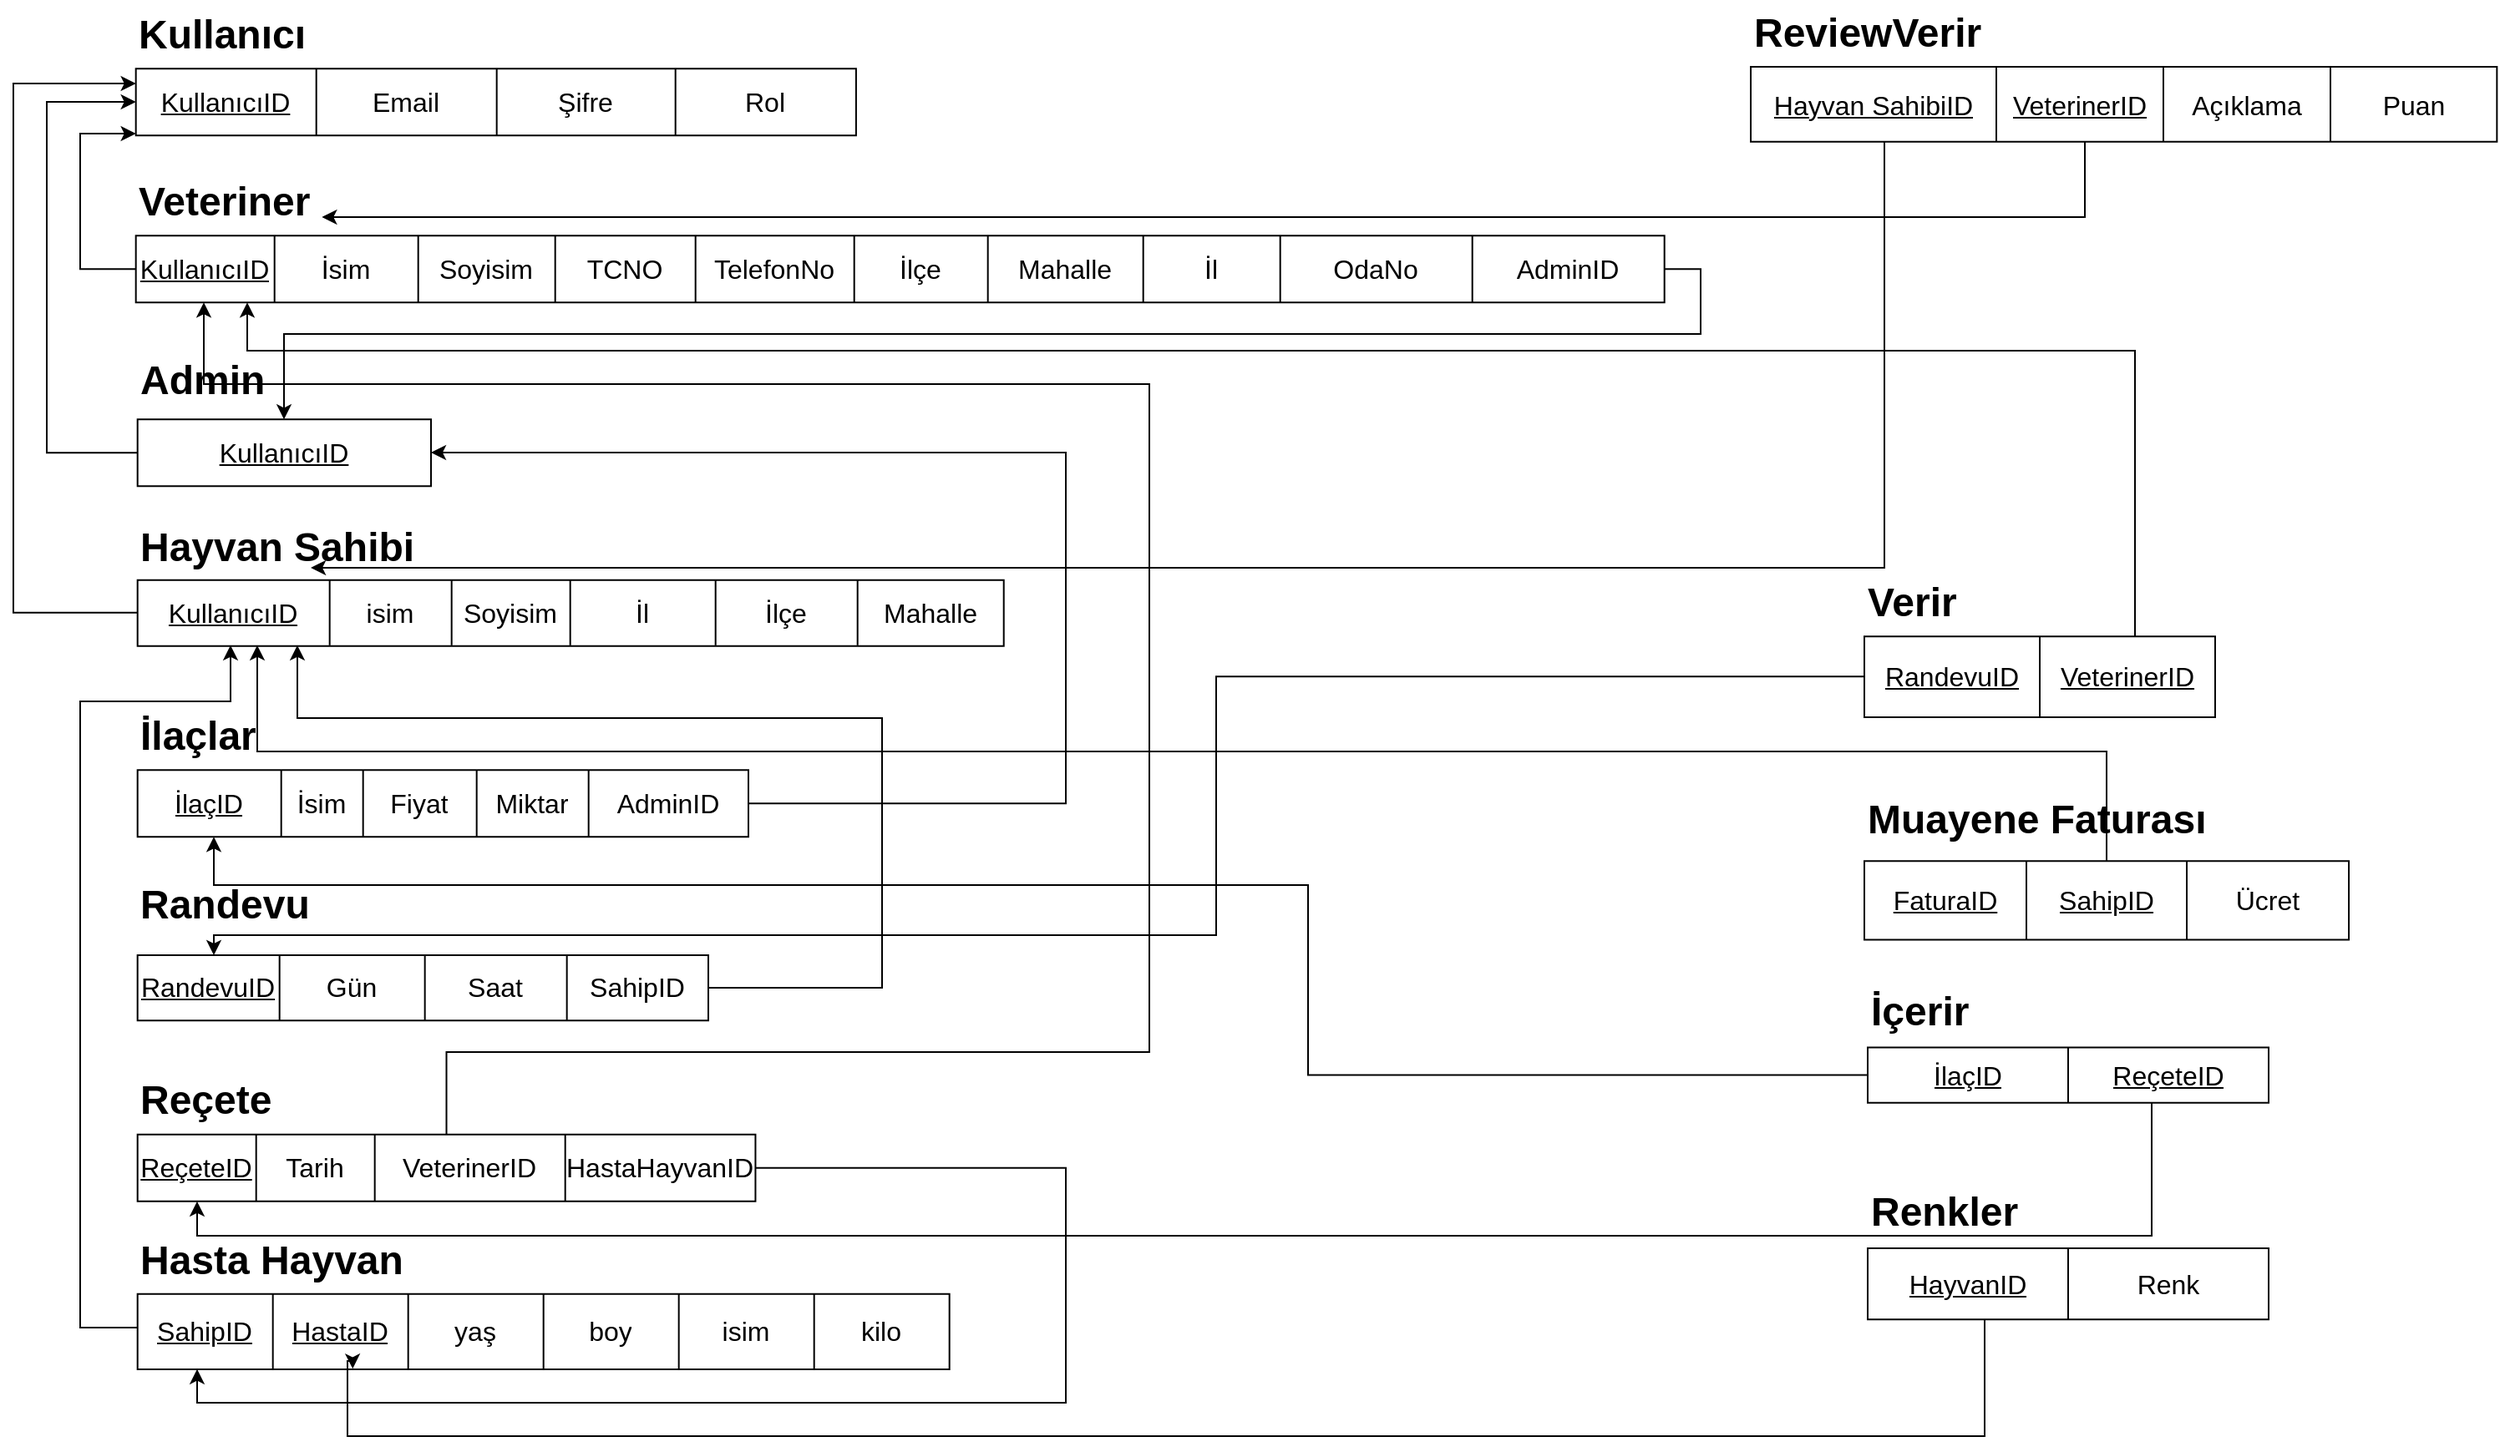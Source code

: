 <mxfile version="24.6.4" type="device">
  <diagram name="Page-1" id="bV3ABZLD8Nov0vPXQ2AV">
    <mxGraphModel dx="6135" dy="835" grid="1" gridSize="10" guides="1" tooltips="1" connect="1" arrows="1" fold="1" page="1" pageScale="1" pageWidth="850" pageHeight="1100" math="0" shadow="0">
      <root>
        <mxCell id="0" />
        <mxCell id="1" parent="0" />
        <mxCell id="e2-MM5e5g2effqJGtoSD-115" value="" style="group" vertex="1" connectable="0" parent="1">
          <mxGeometry x="-1656.66" y="1311.14" width="970" height="80" as="geometry" />
        </mxCell>
        <mxCell id="e2-MM5e5g2effqJGtoSD-116" value="" style="shape=table;startSize=0;container=1;collapsible=0;childLayout=tableLayout;fontSize=16;" vertex="1" parent="e2-MM5e5g2effqJGtoSD-115">
          <mxGeometry y="40" width="431.111" height="40" as="geometry" />
        </mxCell>
        <mxCell id="e2-MM5e5g2effqJGtoSD-117" value="" style="shape=tableRow;horizontal=0;startSize=0;swimlaneHead=0;swimlaneBody=0;strokeColor=inherit;top=0;left=0;bottom=0;right=0;collapsible=0;dropTarget=0;fillColor=none;points=[[0,0.5],[1,0.5]];portConstraint=eastwest;fontSize=16;" vertex="1" parent="e2-MM5e5g2effqJGtoSD-116">
          <mxGeometry width="431.111" height="40" as="geometry" />
        </mxCell>
        <mxCell id="e2-MM5e5g2effqJGtoSD-118" value="&lt;font size=&quot;1&quot;&gt;&lt;span style=&quot;text-decoration-line: underline; font-size: 16px;&quot;&gt;KullanıcıID&lt;/span&gt;&lt;/font&gt;" style="shape=partialRectangle;html=1;whiteSpace=wrap;connectable=0;strokeColor=inherit;overflow=hidden;fillColor=none;top=0;left=0;bottom=0;right=0;pointerEvents=1;fontSize=16;" vertex="1" parent="e2-MM5e5g2effqJGtoSD-117">
          <mxGeometry width="108" height="40" as="geometry">
            <mxRectangle width="108" height="40" as="alternateBounds" />
          </mxGeometry>
        </mxCell>
        <mxCell id="e2-MM5e5g2effqJGtoSD-119" value="&lt;font style=&quot;font-size: 16px;&quot;&gt;Email&lt;/font&gt;" style="shape=partialRectangle;html=1;whiteSpace=wrap;connectable=0;strokeColor=inherit;overflow=hidden;fillColor=none;top=0;left=0;bottom=0;right=0;pointerEvents=1;fontSize=16;" vertex="1" parent="e2-MM5e5g2effqJGtoSD-117">
          <mxGeometry x="108" width="108" height="40" as="geometry">
            <mxRectangle width="108" height="40" as="alternateBounds" />
          </mxGeometry>
        </mxCell>
        <mxCell id="e2-MM5e5g2effqJGtoSD-120" value="&lt;font style=&quot;font-size: 16px;&quot;&gt;Şifre&lt;/font&gt;" style="shape=partialRectangle;html=1;whiteSpace=wrap;connectable=0;strokeColor=inherit;overflow=hidden;fillColor=none;top=0;left=0;bottom=0;right=0;pointerEvents=1;fontSize=16;" vertex="1" parent="e2-MM5e5g2effqJGtoSD-117">
          <mxGeometry x="216" width="107" height="40" as="geometry">
            <mxRectangle width="107" height="40" as="alternateBounds" />
          </mxGeometry>
        </mxCell>
        <mxCell id="e2-MM5e5g2effqJGtoSD-121" value="&lt;font style=&quot;font-size: 16px;&quot;&gt;Rol&lt;/font&gt;" style="shape=partialRectangle;html=1;whiteSpace=wrap;connectable=0;strokeColor=inherit;overflow=hidden;fillColor=none;top=0;left=0;bottom=0;right=0;pointerEvents=1;fontSize=16;" vertex="1" parent="e2-MM5e5g2effqJGtoSD-117">
          <mxGeometry x="323" width="108" height="40" as="geometry">
            <mxRectangle width="108" height="40" as="alternateBounds" />
          </mxGeometry>
        </mxCell>
        <mxCell id="e2-MM5e5g2effqJGtoSD-122" value="Kullanıcı" style="text;strokeColor=none;fillColor=none;html=1;fontSize=24;fontStyle=1;verticalAlign=middle;align=left;" vertex="1" parent="e2-MM5e5g2effqJGtoSD-115">
          <mxGeometry width="179.63" height="40" as="geometry" />
        </mxCell>
        <mxCell id="e2-MM5e5g2effqJGtoSD-123" value="" style="group" vertex="1" connectable="0" parent="1">
          <mxGeometry x="-1655.66" y="1618" width="560" height="88.73" as="geometry" />
        </mxCell>
        <mxCell id="e2-MM5e5g2effqJGtoSD-124" value="" style="shape=table;startSize=0;container=1;collapsible=0;childLayout=tableLayout;fontSize=16;" vertex="1" parent="e2-MM5e5g2effqJGtoSD-123">
          <mxGeometry y="39.436" width="518.519" height="39.436" as="geometry" />
        </mxCell>
        <mxCell id="e2-MM5e5g2effqJGtoSD-125" value="" style="shape=tableRow;horizontal=0;startSize=0;swimlaneHead=0;swimlaneBody=0;strokeColor=inherit;top=0;left=0;bottom=0;right=0;collapsible=0;dropTarget=0;fillColor=none;points=[[0,0.5],[1,0.5]];portConstraint=eastwest;fontSize=16;" vertex="1" parent="e2-MM5e5g2effqJGtoSD-124">
          <mxGeometry width="518.519" height="39" as="geometry" />
        </mxCell>
        <mxCell id="e2-MM5e5g2effqJGtoSD-126" value="&lt;u&gt;KullanıcıID&lt;/u&gt;" style="shape=partialRectangle;html=1;whiteSpace=wrap;connectable=0;strokeColor=inherit;overflow=hidden;fillColor=none;top=0;left=0;bottom=0;right=0;pointerEvents=1;fontSize=16;" vertex="1" parent="e2-MM5e5g2effqJGtoSD-125">
          <mxGeometry width="115" height="39" as="geometry">
            <mxRectangle width="115" height="39" as="alternateBounds" />
          </mxGeometry>
        </mxCell>
        <mxCell id="e2-MM5e5g2effqJGtoSD-127" value="isim" style="shape=partialRectangle;html=1;whiteSpace=wrap;connectable=0;strokeColor=inherit;overflow=hidden;fillColor=none;top=0;left=0;bottom=0;right=0;pointerEvents=1;fontSize=16;" vertex="1" parent="e2-MM5e5g2effqJGtoSD-125">
          <mxGeometry x="115" width="73" height="39" as="geometry">
            <mxRectangle width="73" height="39" as="alternateBounds" />
          </mxGeometry>
        </mxCell>
        <mxCell id="e2-MM5e5g2effqJGtoSD-128" value="Soyisim" style="shape=partialRectangle;html=1;whiteSpace=wrap;connectable=0;strokeColor=inherit;overflow=hidden;fillColor=none;top=0;left=0;bottom=0;right=0;pointerEvents=1;fontSize=16;" vertex="1" parent="e2-MM5e5g2effqJGtoSD-125">
          <mxGeometry x="188" width="71" height="39" as="geometry">
            <mxRectangle width="71" height="39" as="alternateBounds" />
          </mxGeometry>
        </mxCell>
        <mxCell id="e2-MM5e5g2effqJGtoSD-129" value="İl" style="shape=partialRectangle;html=1;whiteSpace=wrap;connectable=0;strokeColor=inherit;overflow=hidden;fillColor=none;top=0;left=0;bottom=0;right=0;pointerEvents=1;fontSize=16;" vertex="1" parent="e2-MM5e5g2effqJGtoSD-125">
          <mxGeometry x="259" width="87" height="39" as="geometry">
            <mxRectangle width="87" height="39" as="alternateBounds" />
          </mxGeometry>
        </mxCell>
        <mxCell id="e2-MM5e5g2effqJGtoSD-130" value="İlçe" style="shape=partialRectangle;html=1;whiteSpace=wrap;connectable=0;strokeColor=inherit;overflow=hidden;fillColor=none;top=0;left=0;bottom=0;right=0;pointerEvents=1;fontSize=16;" vertex="1" parent="e2-MM5e5g2effqJGtoSD-125">
          <mxGeometry x="346" width="85" height="39" as="geometry">
            <mxRectangle width="85" height="39" as="alternateBounds" />
          </mxGeometry>
        </mxCell>
        <mxCell id="e2-MM5e5g2effqJGtoSD-131" value="Mahalle" style="shape=partialRectangle;html=1;whiteSpace=wrap;connectable=0;strokeColor=inherit;overflow=hidden;fillColor=none;top=0;left=0;bottom=0;right=0;pointerEvents=1;fontSize=16;" vertex="1" parent="e2-MM5e5g2effqJGtoSD-125">
          <mxGeometry x="431" width="88" height="39" as="geometry">
            <mxRectangle width="88" height="39" as="alternateBounds" />
          </mxGeometry>
        </mxCell>
        <mxCell id="e2-MM5e5g2effqJGtoSD-132" value="Hayvan Sahibi" style="text;strokeColor=none;fillColor=none;html=1;fontSize=24;fontStyle=1;verticalAlign=middle;align=left;" vertex="1" parent="e2-MM5e5g2effqJGtoSD-123">
          <mxGeometry width="103.704" height="39.436" as="geometry" />
        </mxCell>
        <mxCell id="e2-MM5e5g2effqJGtoSD-133" value="" style="group" vertex="1" connectable="0" parent="1">
          <mxGeometry x="-1656.66" y="1441.14" width="800" height="90" as="geometry" />
        </mxCell>
        <mxCell id="e2-MM5e5g2effqJGtoSD-134" value="" style="shape=table;startSize=0;container=1;collapsible=0;childLayout=tableLayout;fontSize=16;" vertex="1" parent="e2-MM5e5g2effqJGtoSD-133">
          <mxGeometry y="10" width="915" height="40" as="geometry" />
        </mxCell>
        <mxCell id="e2-MM5e5g2effqJGtoSD-135" value="" style="shape=tableRow;horizontal=0;startSize=0;swimlaneHead=0;swimlaneBody=0;strokeColor=inherit;top=0;left=0;bottom=0;right=0;collapsible=0;dropTarget=0;fillColor=none;points=[[0,0.5],[1,0.5]];portConstraint=eastwest;fontSize=16;" vertex="1" parent="e2-MM5e5g2effqJGtoSD-134">
          <mxGeometry width="915" height="40" as="geometry" />
        </mxCell>
        <mxCell id="e2-MM5e5g2effqJGtoSD-136" value="&lt;u&gt;KullanıcıID&lt;/u&gt;" style="shape=partialRectangle;html=1;whiteSpace=wrap;connectable=0;strokeColor=inherit;overflow=hidden;fillColor=none;top=0;left=0;bottom=0;right=0;pointerEvents=1;fontSize=16;" vertex="1" parent="e2-MM5e5g2effqJGtoSD-135">
          <mxGeometry width="83" height="40" as="geometry">
            <mxRectangle width="83" height="40" as="alternateBounds" />
          </mxGeometry>
        </mxCell>
        <mxCell id="e2-MM5e5g2effqJGtoSD-137" value="İsim" style="shape=partialRectangle;html=1;whiteSpace=wrap;connectable=0;strokeColor=inherit;overflow=hidden;fillColor=none;top=0;left=0;bottom=0;right=0;pointerEvents=1;fontSize=16;" vertex="1" parent="e2-MM5e5g2effqJGtoSD-135">
          <mxGeometry x="83" width="86" height="40" as="geometry">
            <mxRectangle width="86" height="40" as="alternateBounds" />
          </mxGeometry>
        </mxCell>
        <mxCell id="e2-MM5e5g2effqJGtoSD-138" value="Soyisim" style="shape=partialRectangle;html=1;whiteSpace=wrap;connectable=0;strokeColor=inherit;overflow=hidden;fillColor=none;top=0;left=0;bottom=0;right=0;pointerEvents=1;fontSize=16;" vertex="1" parent="e2-MM5e5g2effqJGtoSD-135">
          <mxGeometry x="169" width="82" height="40" as="geometry">
            <mxRectangle width="82" height="40" as="alternateBounds" />
          </mxGeometry>
        </mxCell>
        <mxCell id="e2-MM5e5g2effqJGtoSD-139" value="TCNO" style="shape=partialRectangle;html=1;whiteSpace=wrap;connectable=0;strokeColor=inherit;overflow=hidden;fillColor=none;top=0;left=0;bottom=0;right=0;pointerEvents=1;fontSize=16;" vertex="1" parent="e2-MM5e5g2effqJGtoSD-135">
          <mxGeometry x="251" width="84" height="40" as="geometry">
            <mxRectangle width="84" height="40" as="alternateBounds" />
          </mxGeometry>
        </mxCell>
        <mxCell id="e2-MM5e5g2effqJGtoSD-140" value="TelefonNo" style="shape=partialRectangle;html=1;whiteSpace=wrap;connectable=0;strokeColor=inherit;overflow=hidden;fillColor=none;top=0;left=0;bottom=0;right=0;pointerEvents=1;fontSize=16;" vertex="1" parent="e2-MM5e5g2effqJGtoSD-135">
          <mxGeometry x="335" width="95" height="40" as="geometry">
            <mxRectangle width="95" height="40" as="alternateBounds" />
          </mxGeometry>
        </mxCell>
        <mxCell id="e2-MM5e5g2effqJGtoSD-141" value="İlçe" style="shape=partialRectangle;html=1;whiteSpace=wrap;connectable=0;strokeColor=inherit;overflow=hidden;fillColor=none;top=0;left=0;bottom=0;right=0;pointerEvents=1;fontSize=16;" vertex="1" parent="e2-MM5e5g2effqJGtoSD-135">
          <mxGeometry x="430" width="80" height="40" as="geometry">
            <mxRectangle width="80" height="40" as="alternateBounds" />
          </mxGeometry>
        </mxCell>
        <mxCell id="e2-MM5e5g2effqJGtoSD-142" value="Mahalle" style="shape=partialRectangle;html=1;whiteSpace=wrap;connectable=0;strokeColor=inherit;overflow=hidden;fillColor=none;top=0;left=0;bottom=0;right=0;pointerEvents=1;fontSize=16;" vertex="1" parent="e2-MM5e5g2effqJGtoSD-135">
          <mxGeometry x="510" width="93" height="40" as="geometry">
            <mxRectangle width="93" height="40" as="alternateBounds" />
          </mxGeometry>
        </mxCell>
        <mxCell id="e2-MM5e5g2effqJGtoSD-143" value="İl" style="shape=partialRectangle;html=1;whiteSpace=wrap;connectable=0;strokeColor=inherit;overflow=hidden;fillColor=none;top=0;left=0;bottom=0;right=0;pointerEvents=1;fontSize=16;" vertex="1" parent="e2-MM5e5g2effqJGtoSD-135">
          <mxGeometry x="603" width="82" height="40" as="geometry">
            <mxRectangle width="82" height="40" as="alternateBounds" />
          </mxGeometry>
        </mxCell>
        <mxCell id="e2-MM5e5g2effqJGtoSD-144" value="OdaNo" style="shape=partialRectangle;html=1;whiteSpace=wrap;connectable=0;strokeColor=inherit;overflow=hidden;fillColor=none;top=0;left=0;bottom=0;right=0;pointerEvents=1;fontSize=16;" vertex="1" parent="e2-MM5e5g2effqJGtoSD-135">
          <mxGeometry x="685" width="115" height="40" as="geometry">
            <mxRectangle width="115" height="40" as="alternateBounds" />
          </mxGeometry>
        </mxCell>
        <mxCell id="e2-MM5e5g2effqJGtoSD-145" value="AdminID" style="shape=partialRectangle;html=1;whiteSpace=wrap;connectable=0;strokeColor=inherit;overflow=hidden;fillColor=none;top=0;left=0;bottom=0;right=0;pointerEvents=1;fontSize=16;" vertex="1" parent="e2-MM5e5g2effqJGtoSD-135">
          <mxGeometry x="800" width="115" height="40" as="geometry">
            <mxRectangle width="115" height="40" as="alternateBounds" />
          </mxGeometry>
        </mxCell>
        <mxCell id="e2-MM5e5g2effqJGtoSD-146" value="Veteriner" style="text;strokeColor=none;fillColor=none;html=1;fontSize=24;fontStyle=1;verticalAlign=middle;align=left;" vertex="1" parent="e2-MM5e5g2effqJGtoSD-133">
          <mxGeometry y="-30" width="111.335" height="40" as="geometry" />
        </mxCell>
        <mxCell id="e2-MM5e5g2effqJGtoSD-147" value="" style="shape=table;startSize=0;container=1;collapsible=0;childLayout=tableLayout;fontSize=16;" vertex="1" parent="1">
          <mxGeometry x="-690.005" y="1350" width="446.671" height="44.92" as="geometry" />
        </mxCell>
        <mxCell id="e2-MM5e5g2effqJGtoSD-148" value="" style="shape=tableRow;horizontal=0;startSize=0;swimlaneHead=0;swimlaneBody=0;strokeColor=inherit;top=0;left=0;bottom=0;right=0;collapsible=0;dropTarget=0;fillColor=none;points=[[0,0.5],[1,0.5]];portConstraint=eastwest;fontSize=16;" vertex="1" parent="e2-MM5e5g2effqJGtoSD-147">
          <mxGeometry width="446.671" height="45" as="geometry" />
        </mxCell>
        <mxCell id="e2-MM5e5g2effqJGtoSD-149" value="&lt;font style=&quot;font-size: 16px;&quot;&gt;&lt;u&gt;Hayvan SahibiID&lt;/u&gt;&lt;br&gt;&lt;/font&gt;" style="shape=partialRectangle;html=1;whiteSpace=wrap;connectable=0;strokeColor=inherit;overflow=hidden;fillColor=none;top=0;left=0;bottom=0;right=0;pointerEvents=1;fontSize=16;" vertex="1" parent="e2-MM5e5g2effqJGtoSD-148">
          <mxGeometry width="147" height="45" as="geometry">
            <mxRectangle width="147" height="45" as="alternateBounds" />
          </mxGeometry>
        </mxCell>
        <mxCell id="e2-MM5e5g2effqJGtoSD-150" value="&lt;u&gt;VeterinerID&lt;/u&gt;" style="shape=partialRectangle;html=1;whiteSpace=wrap;connectable=0;strokeColor=inherit;overflow=hidden;fillColor=none;top=0;left=0;bottom=0;right=0;pointerEvents=1;fontSize=16;" vertex="1" parent="e2-MM5e5g2effqJGtoSD-148">
          <mxGeometry x="147" width="100" height="45" as="geometry">
            <mxRectangle width="100" height="45" as="alternateBounds" />
          </mxGeometry>
        </mxCell>
        <mxCell id="e2-MM5e5g2effqJGtoSD-151" value="&lt;font style=&quot;font-size: 16px;&quot;&gt;Açıklama&lt;/font&gt;" style="shape=partialRectangle;html=1;whiteSpace=wrap;connectable=0;strokeColor=inherit;overflow=hidden;fillColor=none;top=0;left=0;bottom=0;right=0;pointerEvents=1;fontSize=16;" vertex="1" parent="e2-MM5e5g2effqJGtoSD-148">
          <mxGeometry x="247" width="100" height="45" as="geometry">
            <mxRectangle width="100" height="45" as="alternateBounds" />
          </mxGeometry>
        </mxCell>
        <mxCell id="e2-MM5e5g2effqJGtoSD-152" value="&lt;font style=&quot;font-size: 16px;&quot;&gt;Puan&lt;/font&gt;" style="shape=partialRectangle;html=1;whiteSpace=wrap;connectable=0;strokeColor=inherit;overflow=hidden;fillColor=none;top=0;left=0;bottom=0;right=0;pointerEvents=1;fontSize=16;" vertex="1" parent="e2-MM5e5g2effqJGtoSD-148">
          <mxGeometry x="347" width="100" height="45" as="geometry">
            <mxRectangle width="100" height="45" as="alternateBounds" />
          </mxGeometry>
        </mxCell>
        <mxCell id="e2-MM5e5g2effqJGtoSD-153" value="ReviewVerir" style="text;strokeColor=none;fillColor=none;html=1;fontSize=24;fontStyle=1;verticalAlign=middle;align=left;" vertex="1" parent="1">
          <mxGeometry x="-690.005" y="1310" width="164.815" height="40" as="geometry" />
        </mxCell>
        <mxCell id="e2-MM5e5g2effqJGtoSD-154" value="" style="shape=table;startSize=0;container=1;collapsible=0;childLayout=tableLayout;fontSize=16;" vertex="1" parent="1">
          <mxGeometry x="-622" y="1691.14" width="210" height="48.36" as="geometry" />
        </mxCell>
        <mxCell id="e2-MM5e5g2effqJGtoSD-155" value="" style="shape=tableRow;horizontal=0;startSize=0;swimlaneHead=0;swimlaneBody=0;strokeColor=inherit;top=0;left=0;bottom=0;right=0;collapsible=0;dropTarget=0;fillColor=none;points=[[0,0.5],[1,0.5]];portConstraint=eastwest;fontSize=16;" vertex="1" parent="e2-MM5e5g2effqJGtoSD-154">
          <mxGeometry width="210" height="48" as="geometry" />
        </mxCell>
        <mxCell id="e2-MM5e5g2effqJGtoSD-156" value="&lt;u&gt;&lt;span style=&quot;&quot;&gt;&lt;font style=&quot;font-size: 16px;&quot;&gt;RandevuID&lt;/font&gt;&lt;/span&gt;&lt;/u&gt;" style="shape=partialRectangle;html=1;whiteSpace=wrap;connectable=0;strokeColor=inherit;overflow=hidden;fillColor=none;top=0;left=0;bottom=0;right=0;pointerEvents=1;fontSize=16;" vertex="1" parent="e2-MM5e5g2effqJGtoSD-155">
          <mxGeometry width="105" height="48" as="geometry">
            <mxRectangle width="105" height="48" as="alternateBounds" />
          </mxGeometry>
        </mxCell>
        <mxCell id="e2-MM5e5g2effqJGtoSD-157" value="&lt;div&gt;&lt;span style=&quot;text-decoration-line: underline;&quot;&gt;&lt;font style=&quot;font-size: 16px;&quot;&gt;VeterinerID&lt;/font&gt;&lt;/span&gt;&lt;/div&gt;" style="shape=partialRectangle;html=1;whiteSpace=wrap;connectable=0;strokeColor=inherit;overflow=hidden;fillColor=none;top=0;left=0;bottom=0;right=0;pointerEvents=1;fontSize=16;" vertex="1" parent="e2-MM5e5g2effqJGtoSD-155">
          <mxGeometry x="105" width="105" height="48" as="geometry">
            <mxRectangle width="105" height="48" as="alternateBounds" />
          </mxGeometry>
        </mxCell>
        <mxCell id="e2-MM5e5g2effqJGtoSD-158" value="Verir" style="text;strokeColor=none;fillColor=none;html=1;fontSize=24;fontStyle=1;verticalAlign=middle;align=left;" vertex="1" parent="1">
          <mxGeometry x="-622" y="1651.14" width="100" height="40" as="geometry" />
        </mxCell>
        <mxCell id="e2-MM5e5g2effqJGtoSD-159" value="" style="shape=table;startSize=0;container=1;collapsible=0;childLayout=tableLayout;fontSize=16;" vertex="1" parent="1">
          <mxGeometry x="-622" y="1825.61" width="290" height="47.17" as="geometry" />
        </mxCell>
        <mxCell id="e2-MM5e5g2effqJGtoSD-160" value="" style="shape=tableRow;horizontal=0;startSize=0;swimlaneHead=0;swimlaneBody=0;strokeColor=inherit;top=0;left=0;bottom=0;right=0;collapsible=0;dropTarget=0;fillColor=none;points=[[0,0.5],[1,0.5]];portConstraint=eastwest;fontSize=16;" vertex="1" parent="e2-MM5e5g2effqJGtoSD-159">
          <mxGeometry width="290" height="47" as="geometry" />
        </mxCell>
        <mxCell id="e2-MM5e5g2effqJGtoSD-161" value="&lt;u&gt;FaturaID&lt;/u&gt;" style="shape=partialRectangle;html=1;whiteSpace=wrap;connectable=0;strokeColor=inherit;overflow=hidden;fillColor=none;top=0;left=0;bottom=0;right=0;pointerEvents=1;fontSize=16;" vertex="1" parent="e2-MM5e5g2effqJGtoSD-160">
          <mxGeometry width="97" height="47" as="geometry">
            <mxRectangle width="97" height="47" as="alternateBounds" />
          </mxGeometry>
        </mxCell>
        <mxCell id="e2-MM5e5g2effqJGtoSD-162" value="&lt;u&gt;SahipID&lt;/u&gt;" style="shape=partialRectangle;html=1;whiteSpace=wrap;connectable=0;strokeColor=inherit;overflow=hidden;fillColor=none;top=0;left=0;bottom=0;right=0;pointerEvents=1;fontSize=16;" vertex="1" parent="e2-MM5e5g2effqJGtoSD-160">
          <mxGeometry x="97" width="96" height="47" as="geometry">
            <mxRectangle width="96" height="47" as="alternateBounds" />
          </mxGeometry>
        </mxCell>
        <mxCell id="e2-MM5e5g2effqJGtoSD-163" value="Ücret" style="shape=partialRectangle;html=1;whiteSpace=wrap;connectable=0;strokeColor=inherit;overflow=hidden;fillColor=none;top=0;left=0;bottom=0;right=0;pointerEvents=1;fontSize=16;" vertex="1" parent="e2-MM5e5g2effqJGtoSD-160">
          <mxGeometry x="193" width="97" height="47" as="geometry">
            <mxRectangle width="97" height="47" as="alternateBounds" />
          </mxGeometry>
        </mxCell>
        <mxCell id="e2-MM5e5g2effqJGtoSD-164" value="&lt;div&gt;Muayene Faturası&lt;/div&gt;" style="text;strokeColor=none;fillColor=none;html=1;fontSize=24;fontStyle=1;verticalAlign=middle;align=left;" vertex="1" parent="1">
          <mxGeometry x="-622" y="1781.14" width="100" height="40" as="geometry" />
        </mxCell>
        <mxCell id="e2-MM5e5g2effqJGtoSD-165" value="" style="group" vertex="1" connectable="0" parent="1">
          <mxGeometry x="-1655.66" y="1731.14" width="540" height="80" as="geometry" />
        </mxCell>
        <mxCell id="e2-MM5e5g2effqJGtoSD-166" value="" style="shape=table;startSize=0;container=1;collapsible=0;childLayout=tableLayout;fontSize=16;" vertex="1" parent="e2-MM5e5g2effqJGtoSD-165">
          <mxGeometry y="40" width="365.66" height="40" as="geometry" />
        </mxCell>
        <mxCell id="e2-MM5e5g2effqJGtoSD-167" value="" style="shape=tableRow;horizontal=0;startSize=0;swimlaneHead=0;swimlaneBody=0;strokeColor=inherit;top=0;left=0;bottom=0;right=0;collapsible=0;dropTarget=0;fillColor=none;points=[[0,0.5],[1,0.5]];portConstraint=eastwest;fontSize=16;" vertex="1" parent="e2-MM5e5g2effqJGtoSD-166">
          <mxGeometry width="365.66" height="40" as="geometry" />
        </mxCell>
        <mxCell id="e2-MM5e5g2effqJGtoSD-168" value="&lt;u&gt;&lt;span style=&quot;&quot;&gt;&lt;font style=&quot;font-size: 16px;&quot;&gt;İlaçID&lt;/font&gt;&lt;/span&gt;&lt;/u&gt;" style="shape=partialRectangle;html=1;whiteSpace=wrap;connectable=0;strokeColor=inherit;overflow=hidden;fillColor=none;top=0;left=0;bottom=0;right=0;pointerEvents=1;fontSize=16;" vertex="1" parent="e2-MM5e5g2effqJGtoSD-167">
          <mxGeometry width="86" height="40" as="geometry">
            <mxRectangle width="86" height="40" as="alternateBounds" />
          </mxGeometry>
        </mxCell>
        <mxCell id="e2-MM5e5g2effqJGtoSD-169" value="&lt;font style=&quot;font-size: 16px;&quot;&gt;İsim&lt;/font&gt;" style="shape=partialRectangle;html=1;whiteSpace=wrap;connectable=0;strokeColor=inherit;overflow=hidden;fillColor=none;top=0;left=0;bottom=0;right=0;pointerEvents=1;fontSize=16;" vertex="1" parent="e2-MM5e5g2effqJGtoSD-167">
          <mxGeometry x="86" width="49" height="40" as="geometry">
            <mxRectangle width="49" height="40" as="alternateBounds" />
          </mxGeometry>
        </mxCell>
        <mxCell id="e2-MM5e5g2effqJGtoSD-170" value="&lt;font style=&quot;font-size: 16px;&quot;&gt;Fiyat&lt;/font&gt;" style="shape=partialRectangle;html=1;whiteSpace=wrap;connectable=0;strokeColor=inherit;overflow=hidden;fillColor=none;top=0;left=0;bottom=0;right=0;pointerEvents=1;fontSize=16;" vertex="1" parent="e2-MM5e5g2effqJGtoSD-167">
          <mxGeometry x="135" width="68" height="40" as="geometry">
            <mxRectangle width="68" height="40" as="alternateBounds" />
          </mxGeometry>
        </mxCell>
        <mxCell id="e2-MM5e5g2effqJGtoSD-171" value="&lt;div&gt;Miktar&lt;/div&gt;" style="shape=partialRectangle;html=1;whiteSpace=wrap;connectable=0;strokeColor=inherit;overflow=hidden;fillColor=none;top=0;left=0;bottom=0;right=0;pointerEvents=1;fontSize=16;" vertex="1" parent="e2-MM5e5g2effqJGtoSD-167">
          <mxGeometry x="203" width="67" height="40" as="geometry">
            <mxRectangle width="67" height="40" as="alternateBounds" />
          </mxGeometry>
        </mxCell>
        <mxCell id="e2-MM5e5g2effqJGtoSD-172" value="AdminID" style="shape=partialRectangle;html=1;whiteSpace=wrap;connectable=0;strokeColor=inherit;overflow=hidden;fillColor=none;top=0;left=0;bottom=0;right=0;pointerEvents=1;fontSize=16;" vertex="1" parent="e2-MM5e5g2effqJGtoSD-167">
          <mxGeometry x="270" width="96" height="40" as="geometry">
            <mxRectangle width="96" height="40" as="alternateBounds" />
          </mxGeometry>
        </mxCell>
        <mxCell id="e2-MM5e5g2effqJGtoSD-173" value="İlaçlar" style="text;strokeColor=none;fillColor=none;html=1;fontSize=24;fontStyle=1;verticalAlign=middle;align=left;" vertex="1" parent="e2-MM5e5g2effqJGtoSD-165">
          <mxGeometry width="100" height="40" as="geometry" />
        </mxCell>
        <mxCell id="e2-MM5e5g2effqJGtoSD-174" value="Admin" style="text;strokeColor=none;fillColor=none;html=1;fontSize=24;fontStyle=1;verticalAlign=middle;align=left;" vertex="1" parent="1">
          <mxGeometry x="-1655.66" y="1517.86" width="187.037" height="40" as="geometry" />
        </mxCell>
        <mxCell id="e2-MM5e5g2effqJGtoSD-175" value="" style="shape=table;startSize=0;container=1;collapsible=0;childLayout=tableLayout;fontSize=16;" vertex="1" parent="1">
          <mxGeometry x="-1655.663" y="1881.96" width="341.667" height="39.18" as="geometry" />
        </mxCell>
        <mxCell id="e2-MM5e5g2effqJGtoSD-176" value="" style="shape=tableRow;horizontal=0;startSize=0;swimlaneHead=0;swimlaneBody=0;strokeColor=inherit;top=0;left=0;bottom=0;right=0;collapsible=0;dropTarget=0;fillColor=none;points=[[0,0.5],[1,0.5]];portConstraint=eastwest;fontSize=16;" vertex="1" parent="e2-MM5e5g2effqJGtoSD-175">
          <mxGeometry width="341.667" height="39" as="geometry" />
        </mxCell>
        <mxCell id="e2-MM5e5g2effqJGtoSD-177" value="&lt;u&gt;RandevuID&lt;/u&gt;" style="shape=partialRectangle;html=1;whiteSpace=wrap;connectable=0;strokeColor=inherit;overflow=hidden;fillColor=none;top=0;left=0;bottom=0;right=0;pointerEvents=1;fontSize=16;" vertex="1" parent="e2-MM5e5g2effqJGtoSD-176">
          <mxGeometry width="85" height="39" as="geometry">
            <mxRectangle width="85" height="39" as="alternateBounds" />
          </mxGeometry>
        </mxCell>
        <mxCell id="e2-MM5e5g2effqJGtoSD-178" value="Gün" style="shape=partialRectangle;html=1;whiteSpace=wrap;connectable=0;strokeColor=inherit;overflow=hidden;fillColor=none;top=0;left=0;bottom=0;right=0;pointerEvents=1;fontSize=16;" vertex="1" parent="e2-MM5e5g2effqJGtoSD-176">
          <mxGeometry x="85" width="87" height="39" as="geometry">
            <mxRectangle width="87" height="39" as="alternateBounds" />
          </mxGeometry>
        </mxCell>
        <mxCell id="e2-MM5e5g2effqJGtoSD-179" value="Saat" style="shape=partialRectangle;html=1;whiteSpace=wrap;connectable=0;strokeColor=inherit;overflow=hidden;fillColor=none;top=0;left=0;bottom=0;right=0;pointerEvents=1;fontSize=16;" vertex="1" parent="e2-MM5e5g2effqJGtoSD-176">
          <mxGeometry x="172" width="85" height="39" as="geometry">
            <mxRectangle width="85" height="39" as="alternateBounds" />
          </mxGeometry>
        </mxCell>
        <mxCell id="e2-MM5e5g2effqJGtoSD-180" value="SahipID" style="shape=partialRectangle;html=1;whiteSpace=wrap;connectable=0;strokeColor=inherit;overflow=hidden;fillColor=none;top=0;left=0;bottom=0;right=0;pointerEvents=1;fontSize=16;" vertex="1" parent="e2-MM5e5g2effqJGtoSD-176">
          <mxGeometry x="257" width="85" height="39" as="geometry">
            <mxRectangle width="85" height="39" as="alternateBounds" />
          </mxGeometry>
        </mxCell>
        <mxCell id="e2-MM5e5g2effqJGtoSD-181" value="&lt;div&gt;Randevu&lt;/div&gt;" style="text;strokeColor=none;fillColor=none;html=1;fontSize=24;fontStyle=1;verticalAlign=middle;align=left;" vertex="1" parent="1">
          <mxGeometry x="-1655.663" y="1831.96" width="142.593" height="39.18" as="geometry" />
        </mxCell>
        <mxCell id="e2-MM5e5g2effqJGtoSD-182" value="" style="shape=table;startSize=0;container=1;collapsible=0;childLayout=tableLayout;fontSize=16;" vertex="1" parent="1">
          <mxGeometry x="-1655.66" y="1561.14" width="175.66" height="40" as="geometry" />
        </mxCell>
        <mxCell id="e2-MM5e5g2effqJGtoSD-183" value="" style="shape=tableRow;horizontal=0;startSize=0;swimlaneHead=0;swimlaneBody=0;strokeColor=inherit;top=0;left=0;bottom=0;right=0;collapsible=0;dropTarget=0;fillColor=none;points=[[0,0.5],[1,0.5]];portConstraint=eastwest;fontSize=16;" vertex="1" parent="e2-MM5e5g2effqJGtoSD-182">
          <mxGeometry width="175.66" height="40" as="geometry" />
        </mxCell>
        <mxCell id="e2-MM5e5g2effqJGtoSD-184" value="&lt;u&gt;KullanıcıID&lt;/u&gt;" style="shape=partialRectangle;html=1;whiteSpace=wrap;connectable=0;strokeColor=inherit;overflow=hidden;fillColor=none;top=0;left=0;bottom=0;right=0;pointerEvents=1;fontSize=16;" vertex="1" parent="e2-MM5e5g2effqJGtoSD-183">
          <mxGeometry width="176" height="40" as="geometry">
            <mxRectangle width="176" height="40" as="alternateBounds" />
          </mxGeometry>
        </mxCell>
        <mxCell id="e2-MM5e5g2effqJGtoSD-185" value="" style="group" connectable="0" vertex="1" parent="1">
          <mxGeometry x="-1655.66" y="1949.42" width="640" height="80" as="geometry" />
        </mxCell>
        <mxCell id="e2-MM5e5g2effqJGtoSD-186" value="" style="shape=table;startSize=0;container=1;collapsible=0;childLayout=tableLayout;fontSize=16;" vertex="1" parent="e2-MM5e5g2effqJGtoSD-185">
          <mxGeometry y="40" width="369.882" height="40" as="geometry" />
        </mxCell>
        <mxCell id="e2-MM5e5g2effqJGtoSD-187" value="" style="shape=tableRow;horizontal=0;startSize=0;swimlaneHead=0;swimlaneBody=0;strokeColor=inherit;top=0;left=0;bottom=0;right=0;collapsible=0;dropTarget=0;fillColor=none;points=[[0,0.5],[1,0.5]];portConstraint=eastwest;fontSize=16;" vertex="1" parent="e2-MM5e5g2effqJGtoSD-186">
          <mxGeometry width="369.882" height="40" as="geometry" />
        </mxCell>
        <mxCell id="e2-MM5e5g2effqJGtoSD-188" value="&lt;u&gt;ReçeteID&lt;/u&gt;" style="shape=partialRectangle;html=1;whiteSpace=wrap;connectable=0;strokeColor=inherit;overflow=hidden;fillColor=none;top=0;left=0;bottom=0;right=0;pointerEvents=1;fontSize=16;" vertex="1" parent="e2-MM5e5g2effqJGtoSD-187">
          <mxGeometry width="71" height="40" as="geometry">
            <mxRectangle width="71" height="40" as="alternateBounds" />
          </mxGeometry>
        </mxCell>
        <mxCell id="e2-MM5e5g2effqJGtoSD-189" value="Tarih" style="shape=partialRectangle;html=1;whiteSpace=wrap;connectable=0;strokeColor=inherit;overflow=hidden;fillColor=none;top=0;left=0;bottom=0;right=0;pointerEvents=1;fontSize=16;" vertex="1" parent="e2-MM5e5g2effqJGtoSD-187">
          <mxGeometry x="71" width="71" height="40" as="geometry">
            <mxRectangle width="71" height="40" as="alternateBounds" />
          </mxGeometry>
        </mxCell>
        <mxCell id="e2-MM5e5g2effqJGtoSD-190" value="VeterinerID" style="shape=partialRectangle;html=1;whiteSpace=wrap;connectable=0;strokeColor=inherit;overflow=hidden;fillColor=none;top=0;left=0;bottom=0;right=0;pointerEvents=1;fontSize=16;" vertex="1" parent="e2-MM5e5g2effqJGtoSD-187">
          <mxGeometry x="142" width="114" height="40" as="geometry">
            <mxRectangle width="114" height="40" as="alternateBounds" />
          </mxGeometry>
        </mxCell>
        <mxCell id="e2-MM5e5g2effqJGtoSD-191" value="HastaHayvanID" style="shape=partialRectangle;html=1;whiteSpace=wrap;connectable=0;strokeColor=inherit;overflow=hidden;fillColor=none;top=0;left=0;bottom=0;right=0;pointerEvents=1;fontSize=16;" vertex="1" parent="e2-MM5e5g2effqJGtoSD-187">
          <mxGeometry x="256" width="114" height="40" as="geometry">
            <mxRectangle width="114" height="40" as="alternateBounds" />
          </mxGeometry>
        </mxCell>
        <mxCell id="e2-MM5e5g2effqJGtoSD-192" value="Reçete" style="text;strokeColor=none;fillColor=none;html=1;fontSize=24;fontStyle=1;verticalAlign=middle;align=left;" vertex="1" parent="e2-MM5e5g2effqJGtoSD-185">
          <mxGeometry width="118.519" height="40" as="geometry" />
        </mxCell>
        <mxCell id="e2-MM5e5g2effqJGtoSD-193" value="" style="group" connectable="0" vertex="1" parent="1">
          <mxGeometry x="-1350" y="2080" width="730" height="80" as="geometry" />
        </mxCell>
        <mxCell id="e2-MM5e5g2effqJGtoSD-194" value="" style="shape=table;startSize=0;container=1;collapsible=0;childLayout=tableLayout;fontSize=16;" vertex="1" parent="e2-MM5e5g2effqJGtoSD-193">
          <mxGeometry x="-305.66" y="4.87" width="486" height="45.13" as="geometry" />
        </mxCell>
        <mxCell id="e2-MM5e5g2effqJGtoSD-195" value="" style="shape=tableRow;horizontal=0;startSize=0;swimlaneHead=0;swimlaneBody=0;strokeColor=inherit;top=0;left=0;bottom=0;right=0;collapsible=0;dropTarget=0;fillColor=none;points=[[0,0.5],[1,0.5]];portConstraint=eastwest;fontSize=16;" vertex="1" parent="e2-MM5e5g2effqJGtoSD-194">
          <mxGeometry width="486" height="45" as="geometry" />
        </mxCell>
        <mxCell id="e2-MM5e5g2effqJGtoSD-196" value="&lt;u&gt;SahipID&lt;/u&gt;" style="shape=partialRectangle;html=1;whiteSpace=wrap;connectable=0;strokeColor=inherit;overflow=hidden;fillColor=none;top=0;left=0;bottom=0;right=0;pointerEvents=1;fontSize=16;" vertex="1" parent="e2-MM5e5g2effqJGtoSD-195">
          <mxGeometry width="81" height="45" as="geometry">
            <mxRectangle width="81" height="45" as="alternateBounds" />
          </mxGeometry>
        </mxCell>
        <mxCell id="e2-MM5e5g2effqJGtoSD-197" value="&lt;u&gt;HastaID&lt;/u&gt;" style="shape=partialRectangle;html=1;whiteSpace=wrap;connectable=0;strokeColor=inherit;overflow=hidden;fillColor=none;top=0;left=0;bottom=0;right=0;pointerEvents=1;fontSize=16;" vertex="1" parent="e2-MM5e5g2effqJGtoSD-195">
          <mxGeometry x="81" width="81" height="45" as="geometry">
            <mxRectangle width="81" height="45" as="alternateBounds" />
          </mxGeometry>
        </mxCell>
        <mxCell id="e2-MM5e5g2effqJGtoSD-198" value="yaş" style="shape=partialRectangle;html=1;whiteSpace=wrap;connectable=0;strokeColor=inherit;overflow=hidden;fillColor=none;top=0;left=0;bottom=0;right=0;pointerEvents=1;fontSize=16;" vertex="1" parent="e2-MM5e5g2effqJGtoSD-195">
          <mxGeometry x="162" width="81" height="45" as="geometry">
            <mxRectangle width="81" height="45" as="alternateBounds" />
          </mxGeometry>
        </mxCell>
        <mxCell id="e2-MM5e5g2effqJGtoSD-199" value="boy" style="shape=partialRectangle;html=1;whiteSpace=wrap;connectable=0;strokeColor=inherit;overflow=hidden;fillColor=none;top=0;left=0;bottom=0;right=0;pointerEvents=1;fontSize=16;" vertex="1" parent="e2-MM5e5g2effqJGtoSD-195">
          <mxGeometry x="243" width="81" height="45" as="geometry">
            <mxRectangle width="81" height="45" as="alternateBounds" />
          </mxGeometry>
        </mxCell>
        <mxCell id="e2-MM5e5g2effqJGtoSD-200" value="isim" style="shape=partialRectangle;html=1;whiteSpace=wrap;connectable=0;strokeColor=inherit;overflow=hidden;fillColor=none;top=0;left=0;bottom=0;right=0;pointerEvents=1;fontSize=16;" vertex="1" parent="e2-MM5e5g2effqJGtoSD-195">
          <mxGeometry x="324" width="81" height="45" as="geometry">
            <mxRectangle width="81" height="45" as="alternateBounds" />
          </mxGeometry>
        </mxCell>
        <mxCell id="e2-MM5e5g2effqJGtoSD-201" value="kilo" style="shape=partialRectangle;html=1;whiteSpace=wrap;connectable=0;strokeColor=inherit;overflow=hidden;fillColor=none;top=0;left=0;bottom=0;right=0;pointerEvents=1;fontSize=16;" vertex="1" parent="e2-MM5e5g2effqJGtoSD-195">
          <mxGeometry x="405" width="81" height="45" as="geometry">
            <mxRectangle width="81" height="45" as="alternateBounds" />
          </mxGeometry>
        </mxCell>
        <mxCell id="e2-MM5e5g2effqJGtoSD-202" value="Hasta Hayvan" style="text;strokeColor=none;fillColor=none;html=1;fontSize=24;fontStyle=1;verticalAlign=middle;align=left;" vertex="1" parent="e2-MM5e5g2effqJGtoSD-193">
          <mxGeometry x="-305.66" y="-35.13" width="135.185" height="40" as="geometry" />
        </mxCell>
        <mxCell id="e2-MM5e5g2effqJGtoSD-203" style="edgeStyle=orthogonalEdgeStyle;rounded=0;orthogonalLoop=1;jettySize=auto;html=1;" edge="1" parent="1" source="e2-MM5e5g2effqJGtoSD-135" target="e2-MM5e5g2effqJGtoSD-117">
          <mxGeometry relative="1" as="geometry">
            <Array as="points">
              <mxPoint x="-1690" y="1471" />
              <mxPoint x="-1690" y="1390" />
            </Array>
          </mxGeometry>
        </mxCell>
        <mxCell id="e2-MM5e5g2effqJGtoSD-204" style="edgeStyle=orthogonalEdgeStyle;rounded=0;orthogonalLoop=1;jettySize=auto;html=1;" edge="1" parent="1" source="e2-MM5e5g2effqJGtoSD-183" target="e2-MM5e5g2effqJGtoSD-117">
          <mxGeometry relative="1" as="geometry">
            <Array as="points">
              <mxPoint x="-1710" y="1581" />
              <mxPoint x="-1710" y="1371" />
            </Array>
          </mxGeometry>
        </mxCell>
        <mxCell id="e2-MM5e5g2effqJGtoSD-205" style="edgeStyle=orthogonalEdgeStyle;rounded=0;orthogonalLoop=1;jettySize=auto;html=1;" edge="1" parent="1" source="e2-MM5e5g2effqJGtoSD-125" target="e2-MM5e5g2effqJGtoSD-117">
          <mxGeometry relative="1" as="geometry">
            <Array as="points">
              <mxPoint x="-1730" y="1677" />
              <mxPoint x="-1730" y="1360" />
            </Array>
          </mxGeometry>
        </mxCell>
        <mxCell id="e2-MM5e5g2effqJGtoSD-206" style="edgeStyle=orthogonalEdgeStyle;rounded=0;orthogonalLoop=1;jettySize=auto;html=1;" edge="1" parent="1" source="e2-MM5e5g2effqJGtoSD-187" target="e2-MM5e5g2effqJGtoSD-135">
          <mxGeometry relative="1" as="geometry">
            <Array as="points">
              <mxPoint x="-1471" y="1940" />
              <mxPoint x="-1050" y="1940" />
              <mxPoint x="-1050" y="1540" />
              <mxPoint x="-1616" y="1540" />
            </Array>
          </mxGeometry>
        </mxCell>
        <mxCell id="e2-MM5e5g2effqJGtoSD-207" value="" style="shape=table;startSize=0;container=1;collapsible=0;childLayout=tableLayout;fontSize=16;" vertex="1" parent="1">
          <mxGeometry x="-620" y="1937.23" width="240" height="33.09" as="geometry" />
        </mxCell>
        <mxCell id="e2-MM5e5g2effqJGtoSD-208" value="" style="shape=tableRow;horizontal=0;startSize=0;swimlaneHead=0;swimlaneBody=0;strokeColor=inherit;top=0;left=0;bottom=0;right=0;collapsible=0;dropTarget=0;fillColor=none;points=[[0,0.5],[1,0.5]];portConstraint=eastwest;fontSize=16;" vertex="1" parent="e2-MM5e5g2effqJGtoSD-207">
          <mxGeometry width="240" height="33" as="geometry" />
        </mxCell>
        <mxCell id="e2-MM5e5g2effqJGtoSD-209" value="&lt;u&gt;İlaçID&lt;/u&gt;" style="shape=partialRectangle;html=1;whiteSpace=wrap;connectable=0;strokeColor=inherit;overflow=hidden;fillColor=none;top=0;left=0;bottom=0;right=0;pointerEvents=1;fontSize=16;" vertex="1" parent="e2-MM5e5g2effqJGtoSD-208">
          <mxGeometry width="120" height="33" as="geometry">
            <mxRectangle width="120" height="33" as="alternateBounds" />
          </mxGeometry>
        </mxCell>
        <mxCell id="e2-MM5e5g2effqJGtoSD-210" value="&lt;div&gt;&lt;u&gt;&lt;font style=&quot;font-size: 16px;&quot;&gt;ReçeteID&lt;/font&gt;&lt;/u&gt;&lt;/div&gt;" style="shape=partialRectangle;html=1;whiteSpace=wrap;connectable=0;strokeColor=inherit;overflow=hidden;fillColor=none;top=0;left=0;bottom=0;right=0;pointerEvents=1;fontSize=16;" vertex="1" parent="e2-MM5e5g2effqJGtoSD-208">
          <mxGeometry x="120" width="120" height="33" as="geometry">
            <mxRectangle width="120" height="33" as="alternateBounds" />
          </mxGeometry>
        </mxCell>
        <mxCell id="e2-MM5e5g2effqJGtoSD-211" value="İçerir" style="text;strokeColor=none;fillColor=none;html=1;fontSize=24;fontStyle=1;verticalAlign=middle;align=left;" vertex="1" parent="1">
          <mxGeometry x="-620" y="1893.91" width="100" height="43.32" as="geometry" />
        </mxCell>
        <mxCell id="e2-MM5e5g2effqJGtoSD-212" value="" style="shape=table;startSize=0;container=1;collapsible=0;childLayout=tableLayout;fontSize=16;" vertex="1" parent="1">
          <mxGeometry x="-620" y="2057.46" width="240" height="42.63" as="geometry" />
        </mxCell>
        <mxCell id="e2-MM5e5g2effqJGtoSD-213" value="" style="shape=tableRow;horizontal=0;startSize=0;swimlaneHead=0;swimlaneBody=0;strokeColor=inherit;top=0;left=0;bottom=0;right=0;collapsible=0;dropTarget=0;fillColor=none;points=[[0,0.5],[1,0.5]];portConstraint=eastwest;fontSize=16;" vertex="1" parent="e2-MM5e5g2effqJGtoSD-212">
          <mxGeometry width="240" height="43" as="geometry" />
        </mxCell>
        <mxCell id="e2-MM5e5g2effqJGtoSD-214" value="&lt;u&gt;HayvanID&lt;/u&gt;" style="shape=partialRectangle;html=1;whiteSpace=wrap;connectable=0;strokeColor=inherit;overflow=hidden;fillColor=none;top=0;left=0;bottom=0;right=0;pointerEvents=1;fontSize=16;" vertex="1" parent="e2-MM5e5g2effqJGtoSD-213">
          <mxGeometry width="120" height="43" as="geometry">
            <mxRectangle width="120" height="43" as="alternateBounds" />
          </mxGeometry>
        </mxCell>
        <mxCell id="e2-MM5e5g2effqJGtoSD-215" value="Renk" style="shape=partialRectangle;html=1;whiteSpace=wrap;connectable=0;strokeColor=inherit;overflow=hidden;fillColor=none;top=0;left=0;bottom=0;right=0;pointerEvents=1;fontSize=16;" vertex="1" parent="e2-MM5e5g2effqJGtoSD-213">
          <mxGeometry x="120" width="120" height="43" as="geometry">
            <mxRectangle width="120" height="43" as="alternateBounds" />
          </mxGeometry>
        </mxCell>
        <mxCell id="e2-MM5e5g2effqJGtoSD-216" value="Renkler" style="text;strokeColor=none;fillColor=none;html=1;fontSize=24;fontStyle=1;verticalAlign=middle;align=left;" vertex="1" parent="1">
          <mxGeometry x="-620" y="2014.14" width="100" height="43.32" as="geometry" />
        </mxCell>
        <mxCell id="e2-MM5e5g2effqJGtoSD-217" style="edgeStyle=orthogonalEdgeStyle;rounded=0;orthogonalLoop=1;jettySize=auto;html=1;" edge="1" parent="1" source="e2-MM5e5g2effqJGtoSD-195" target="e2-MM5e5g2effqJGtoSD-125">
          <mxGeometry relative="1" as="geometry">
            <Array as="points">
              <mxPoint x="-1690" y="2105" />
              <mxPoint x="-1690" y="1730" />
              <mxPoint x="-1600" y="1730" />
            </Array>
          </mxGeometry>
        </mxCell>
        <mxCell id="e2-MM5e5g2effqJGtoSD-218" style="edgeStyle=orthogonalEdgeStyle;rounded=0;orthogonalLoop=1;jettySize=auto;html=1;" edge="1" parent="1" source="e2-MM5e5g2effqJGtoSD-208" target="e2-MM5e5g2effqJGtoSD-187">
          <mxGeometry relative="1" as="geometry">
            <Array as="points">
              <mxPoint x="-450" y="2050" />
              <mxPoint x="-1620" y="2050" />
            </Array>
          </mxGeometry>
        </mxCell>
        <mxCell id="e2-MM5e5g2effqJGtoSD-219" style="edgeStyle=orthogonalEdgeStyle;rounded=0;orthogonalLoop=1;jettySize=auto;html=1;" edge="1" parent="1" source="e2-MM5e5g2effqJGtoSD-148" target="e2-MM5e5g2effqJGtoSD-132">
          <mxGeometry relative="1" as="geometry">
            <Array as="points">
              <mxPoint x="-610" y="1650" />
              <mxPoint x="-1605" y="1650" />
              <mxPoint x="-1605" y="1657" />
            </Array>
          </mxGeometry>
        </mxCell>
        <mxCell id="e2-MM5e5g2effqJGtoSD-220" style="edgeStyle=orthogonalEdgeStyle;rounded=0;orthogonalLoop=1;jettySize=auto;html=1;" edge="1" parent="1" source="e2-MM5e5g2effqJGtoSD-148" target="e2-MM5e5g2effqJGtoSD-146">
          <mxGeometry relative="1" as="geometry">
            <Array as="points">
              <mxPoint x="-490" y="1440" />
              <mxPoint x="-1601" y="1440" />
            </Array>
          </mxGeometry>
        </mxCell>
        <mxCell id="e2-MM5e5g2effqJGtoSD-221" style="edgeStyle=orthogonalEdgeStyle;rounded=0;orthogonalLoop=1;jettySize=auto;html=1;" edge="1" parent="1" source="e2-MM5e5g2effqJGtoSD-160" target="e2-MM5e5g2effqJGtoSD-125">
          <mxGeometry relative="1" as="geometry">
            <Array as="points">
              <mxPoint x="-477" y="1760" />
              <mxPoint x="-1584" y="1760" />
            </Array>
          </mxGeometry>
        </mxCell>
        <mxCell id="e2-MM5e5g2effqJGtoSD-222" style="edgeStyle=orthogonalEdgeStyle;rounded=0;orthogonalLoop=1;jettySize=auto;html=1;" edge="1" parent="1" source="e2-MM5e5g2effqJGtoSD-155" target="e2-MM5e5g2effqJGtoSD-176">
          <mxGeometry relative="1" as="geometry">
            <Array as="points">
              <mxPoint x="-1010" y="1715" />
              <mxPoint x="-1010" y="1870" />
              <mxPoint x="-1610" y="1870" />
            </Array>
          </mxGeometry>
        </mxCell>
        <mxCell id="e2-MM5e5g2effqJGtoSD-223" style="edgeStyle=orthogonalEdgeStyle;rounded=0;orthogonalLoop=1;jettySize=auto;html=1;" edge="1" parent="1" source="e2-MM5e5g2effqJGtoSD-155" target="e2-MM5e5g2effqJGtoSD-135">
          <mxGeometry relative="1" as="geometry">
            <Array as="points">
              <mxPoint x="-460" y="1520" />
              <mxPoint x="-1590" y="1520" />
            </Array>
          </mxGeometry>
        </mxCell>
        <mxCell id="e2-MM5e5g2effqJGtoSD-224" style="edgeStyle=orthogonalEdgeStyle;rounded=0;orthogonalLoop=1;jettySize=auto;html=1;" edge="1" parent="1" source="e2-MM5e5g2effqJGtoSD-135" target="e2-MM5e5g2effqJGtoSD-183">
          <mxGeometry relative="1" as="geometry">
            <Array as="points">
              <mxPoint x="-720" y="1471" />
              <mxPoint x="-720" y="1510" />
              <mxPoint x="-1568" y="1510" />
            </Array>
          </mxGeometry>
        </mxCell>
        <mxCell id="e2-MM5e5g2effqJGtoSD-225" style="edgeStyle=orthogonalEdgeStyle;rounded=0;orthogonalLoop=1;jettySize=auto;html=1;" edge="1" parent="1" source="e2-MM5e5g2effqJGtoSD-176" target="e2-MM5e5g2effqJGtoSD-125">
          <mxGeometry relative="1" as="geometry">
            <Array as="points">
              <mxPoint x="-1210" y="1902" />
              <mxPoint x="-1210" y="1740" />
              <mxPoint x="-1560" y="1740" />
            </Array>
          </mxGeometry>
        </mxCell>
        <mxCell id="e2-MM5e5g2effqJGtoSD-226" style="edgeStyle=orthogonalEdgeStyle;rounded=0;orthogonalLoop=1;jettySize=auto;html=1;entryX=0.265;entryY=0.995;entryDx=0;entryDy=0;entryPerimeter=0;" edge="1" parent="1" source="e2-MM5e5g2effqJGtoSD-213" target="e2-MM5e5g2effqJGtoSD-195">
          <mxGeometry relative="1" as="geometry">
            <mxPoint x="-1100" y="2120" as="targetPoint" />
            <Array as="points">
              <mxPoint x="-550" y="2170" />
              <mxPoint x="-1530" y="2170" />
              <mxPoint x="-1530" y="2125" />
            </Array>
          </mxGeometry>
        </mxCell>
        <mxCell id="e2-MM5e5g2effqJGtoSD-227" style="edgeStyle=orthogonalEdgeStyle;rounded=0;orthogonalLoop=1;jettySize=auto;html=1;" edge="1" parent="1" source="e2-MM5e5g2effqJGtoSD-186" target="e2-MM5e5g2effqJGtoSD-195">
          <mxGeometry relative="1" as="geometry">
            <mxPoint x="-1640" y="2250" as="targetPoint" />
            <Array as="points">
              <mxPoint x="-1100" y="2009" />
              <mxPoint x="-1100" y="2150" />
              <mxPoint x="-1620" y="2150" />
            </Array>
          </mxGeometry>
        </mxCell>
        <mxCell id="e2-MM5e5g2effqJGtoSD-228" style="edgeStyle=orthogonalEdgeStyle;rounded=0;orthogonalLoop=1;jettySize=auto;html=1;" edge="1" parent="1" source="e2-MM5e5g2effqJGtoSD-208" target="e2-MM5e5g2effqJGtoSD-167">
          <mxGeometry relative="1" as="geometry">
            <Array as="points">
              <mxPoint x="-955" y="1954" />
              <mxPoint x="-955" y="1840" />
              <mxPoint x="-1610" y="1840" />
            </Array>
          </mxGeometry>
        </mxCell>
        <mxCell id="e2-MM5e5g2effqJGtoSD-229" style="edgeStyle=orthogonalEdgeStyle;rounded=0;orthogonalLoop=1;jettySize=auto;html=1;" edge="1" parent="1" source="e2-MM5e5g2effqJGtoSD-167" target="e2-MM5e5g2effqJGtoSD-183">
          <mxGeometry relative="1" as="geometry">
            <Array as="points">
              <mxPoint x="-1100" y="1791" />
              <mxPoint x="-1100" y="1581" />
            </Array>
          </mxGeometry>
        </mxCell>
      </root>
    </mxGraphModel>
  </diagram>
</mxfile>
